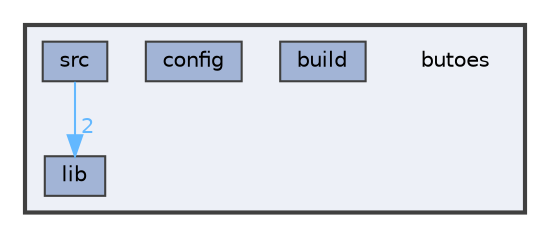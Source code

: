 digraph "butoes"
{
 // LATEX_PDF_SIZE
  bgcolor="transparent";
  edge [fontname=Helvetica,fontsize=10,labelfontname=Helvetica,labelfontsize=10];
  node [fontname=Helvetica,fontsize=10,shape=box,height=0.2,width=0.4];
  compound=true
  subgraph clusterdir_779bad316fc653ce8cf84897c99c3e40 {
    graph [ bgcolor="#edf0f7", pencolor="grey25", label="", fontname=Helvetica,fontsize=10 style="filled,bold", URL="dir_779bad316fc653ce8cf84897c99c3e40.html",tooltip=""]
    dir_779bad316fc653ce8cf84897c99c3e40 [shape=plaintext, label="butoes"];
  dir_3d14ae45966dd0f2d1ee7f1b015c8dce [label="build", fillcolor="#a2b4d6", color="grey25", style="filled", URL="dir_3d14ae45966dd0f2d1ee7f1b015c8dce.html",tooltip=""];
  dir_2cc058e5f78efbab562bf7847824ef33 [label="config", fillcolor="#a2b4d6", color="grey25", style="filled", URL="dir_2cc058e5f78efbab562bf7847824ef33.html",tooltip=""];
  dir_2d50c7dd436dcc998de5e1b7254a4b0a [label="lib", fillcolor="#a2b4d6", color="grey25", style="filled", URL="dir_2d50c7dd436dcc998de5e1b7254a4b0a.html",tooltip=""];
  dir_f1fd1db38fbaa8a3615d30b97957dc8c [label="src", fillcolor="#a2b4d6", color="grey25", style="filled", URL="dir_f1fd1db38fbaa8a3615d30b97957dc8c.html",tooltip=""];
  }
  dir_f1fd1db38fbaa8a3615d30b97957dc8c->dir_2d50c7dd436dcc998de5e1b7254a4b0a [headlabel="2", labeldistance=1.5 headhref="dir_000035_000021.html" href="dir_000035_000021.html" color="steelblue1" fontcolor="steelblue1"];
}
